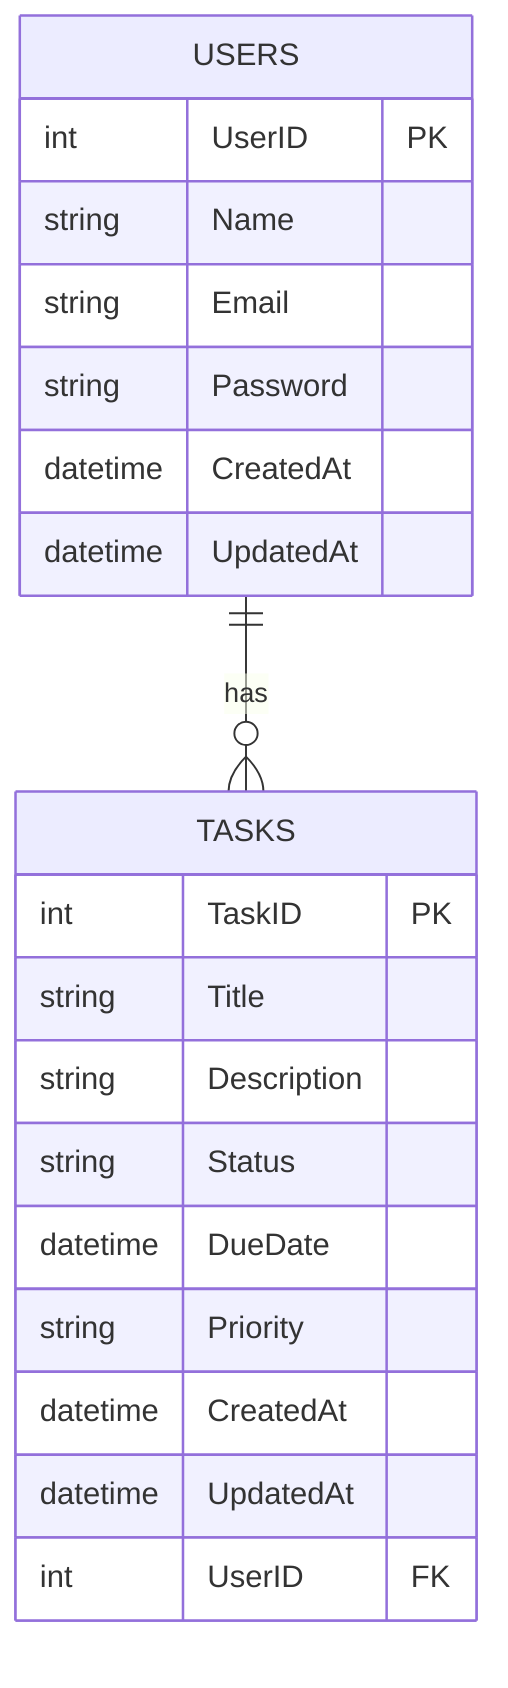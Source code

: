 erDiagram
    USERS {
        int UserID PK
        string Name
        string Email
        string Password
        datetime CreatedAt
        datetime UpdatedAt
    }

    TASKS {
        int TaskID PK
        string Title
        string Description
        string Status
        datetime DueDate
        string Priority
        datetime CreatedAt
        datetime UpdatedAt
        int UserID FK
    }

    USERS ||--o{ TASKS : "has"